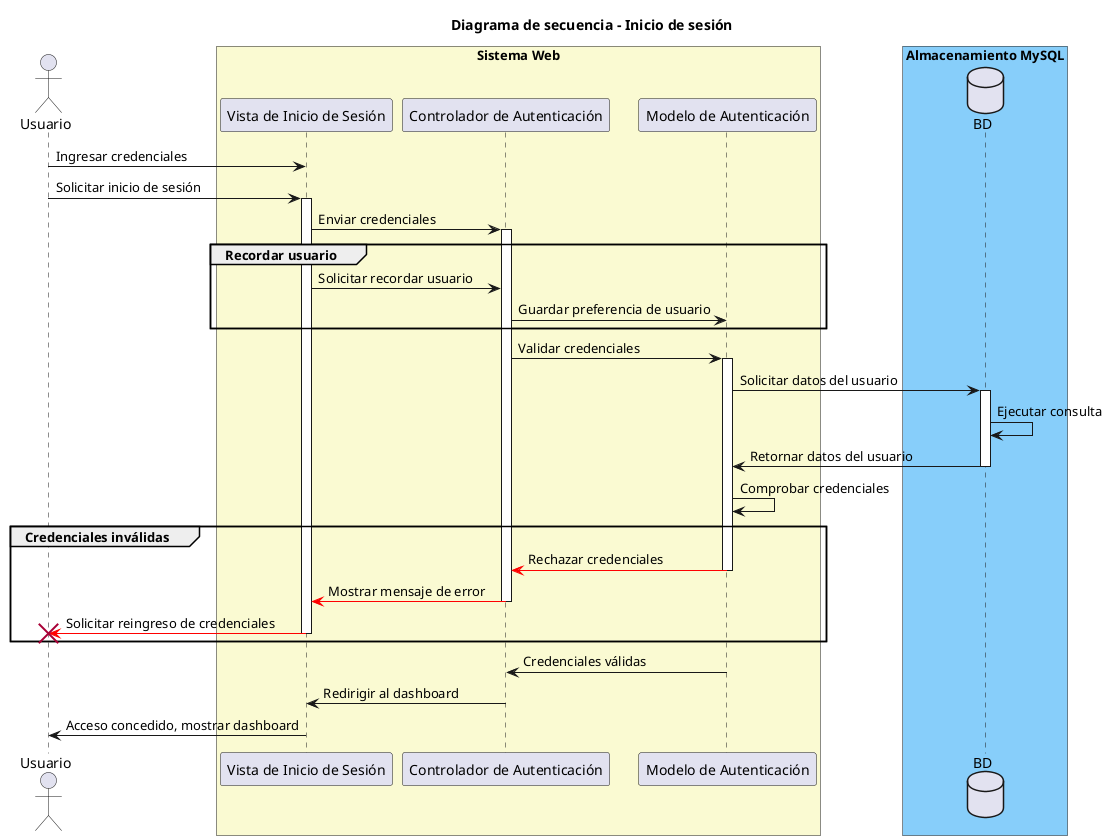 @startuml "DS - 2 - Inicio de sesión"

'======== Título ========'
title "Diagrama de secuencia - Inicio de sesión"

'======== Elementos/Secciones ========'
actor "Usuario" as user

box "Sistema Web" #LightGoldenRodYellow
participant "Vista de Inicio de Sesión" as view
participant "Controlador de Autenticación" as controller
participant "Modelo de Autenticación" as model
end box

box "Almacenamiento MySQL" #LightSkyBlue
database "BD" as bd
end box

'======== Conexiones ========'
user -> view : Ingresar credenciales
user -> view : Solicitar inicio de sesión
activate view

view -> controller : Enviar credenciales
activate controller

group Recordar usuario
    view -> controller : Solicitar recordar usuario
    controller -> model : Guardar preferencia de usuario
end

controller -> model : Validar credenciales
activate model

model -> bd : Solicitar datos del usuario
activate bd
bd -> bd : Ejecutar consulta
bd -> model : Retornar datos del usuario
deactivate bd

model -> model : Comprobar credenciales

group Credenciales inválidas
    model -[#red]> controller : Rechazar credenciales
    deactivate model
    controller -[#red]> view : Mostrar mensaje de error
    deactivate controller
    view -[#red]> user !! : Solicitar reingreso de credenciales
    deactivate view
end

model -> controller : Credenciales válidas
deactivate model
controller -> view : Redirigir al dashboard
deactivate controller
view -> user : Acceso concedido, mostrar dashboard
deactivate view

@enduml
